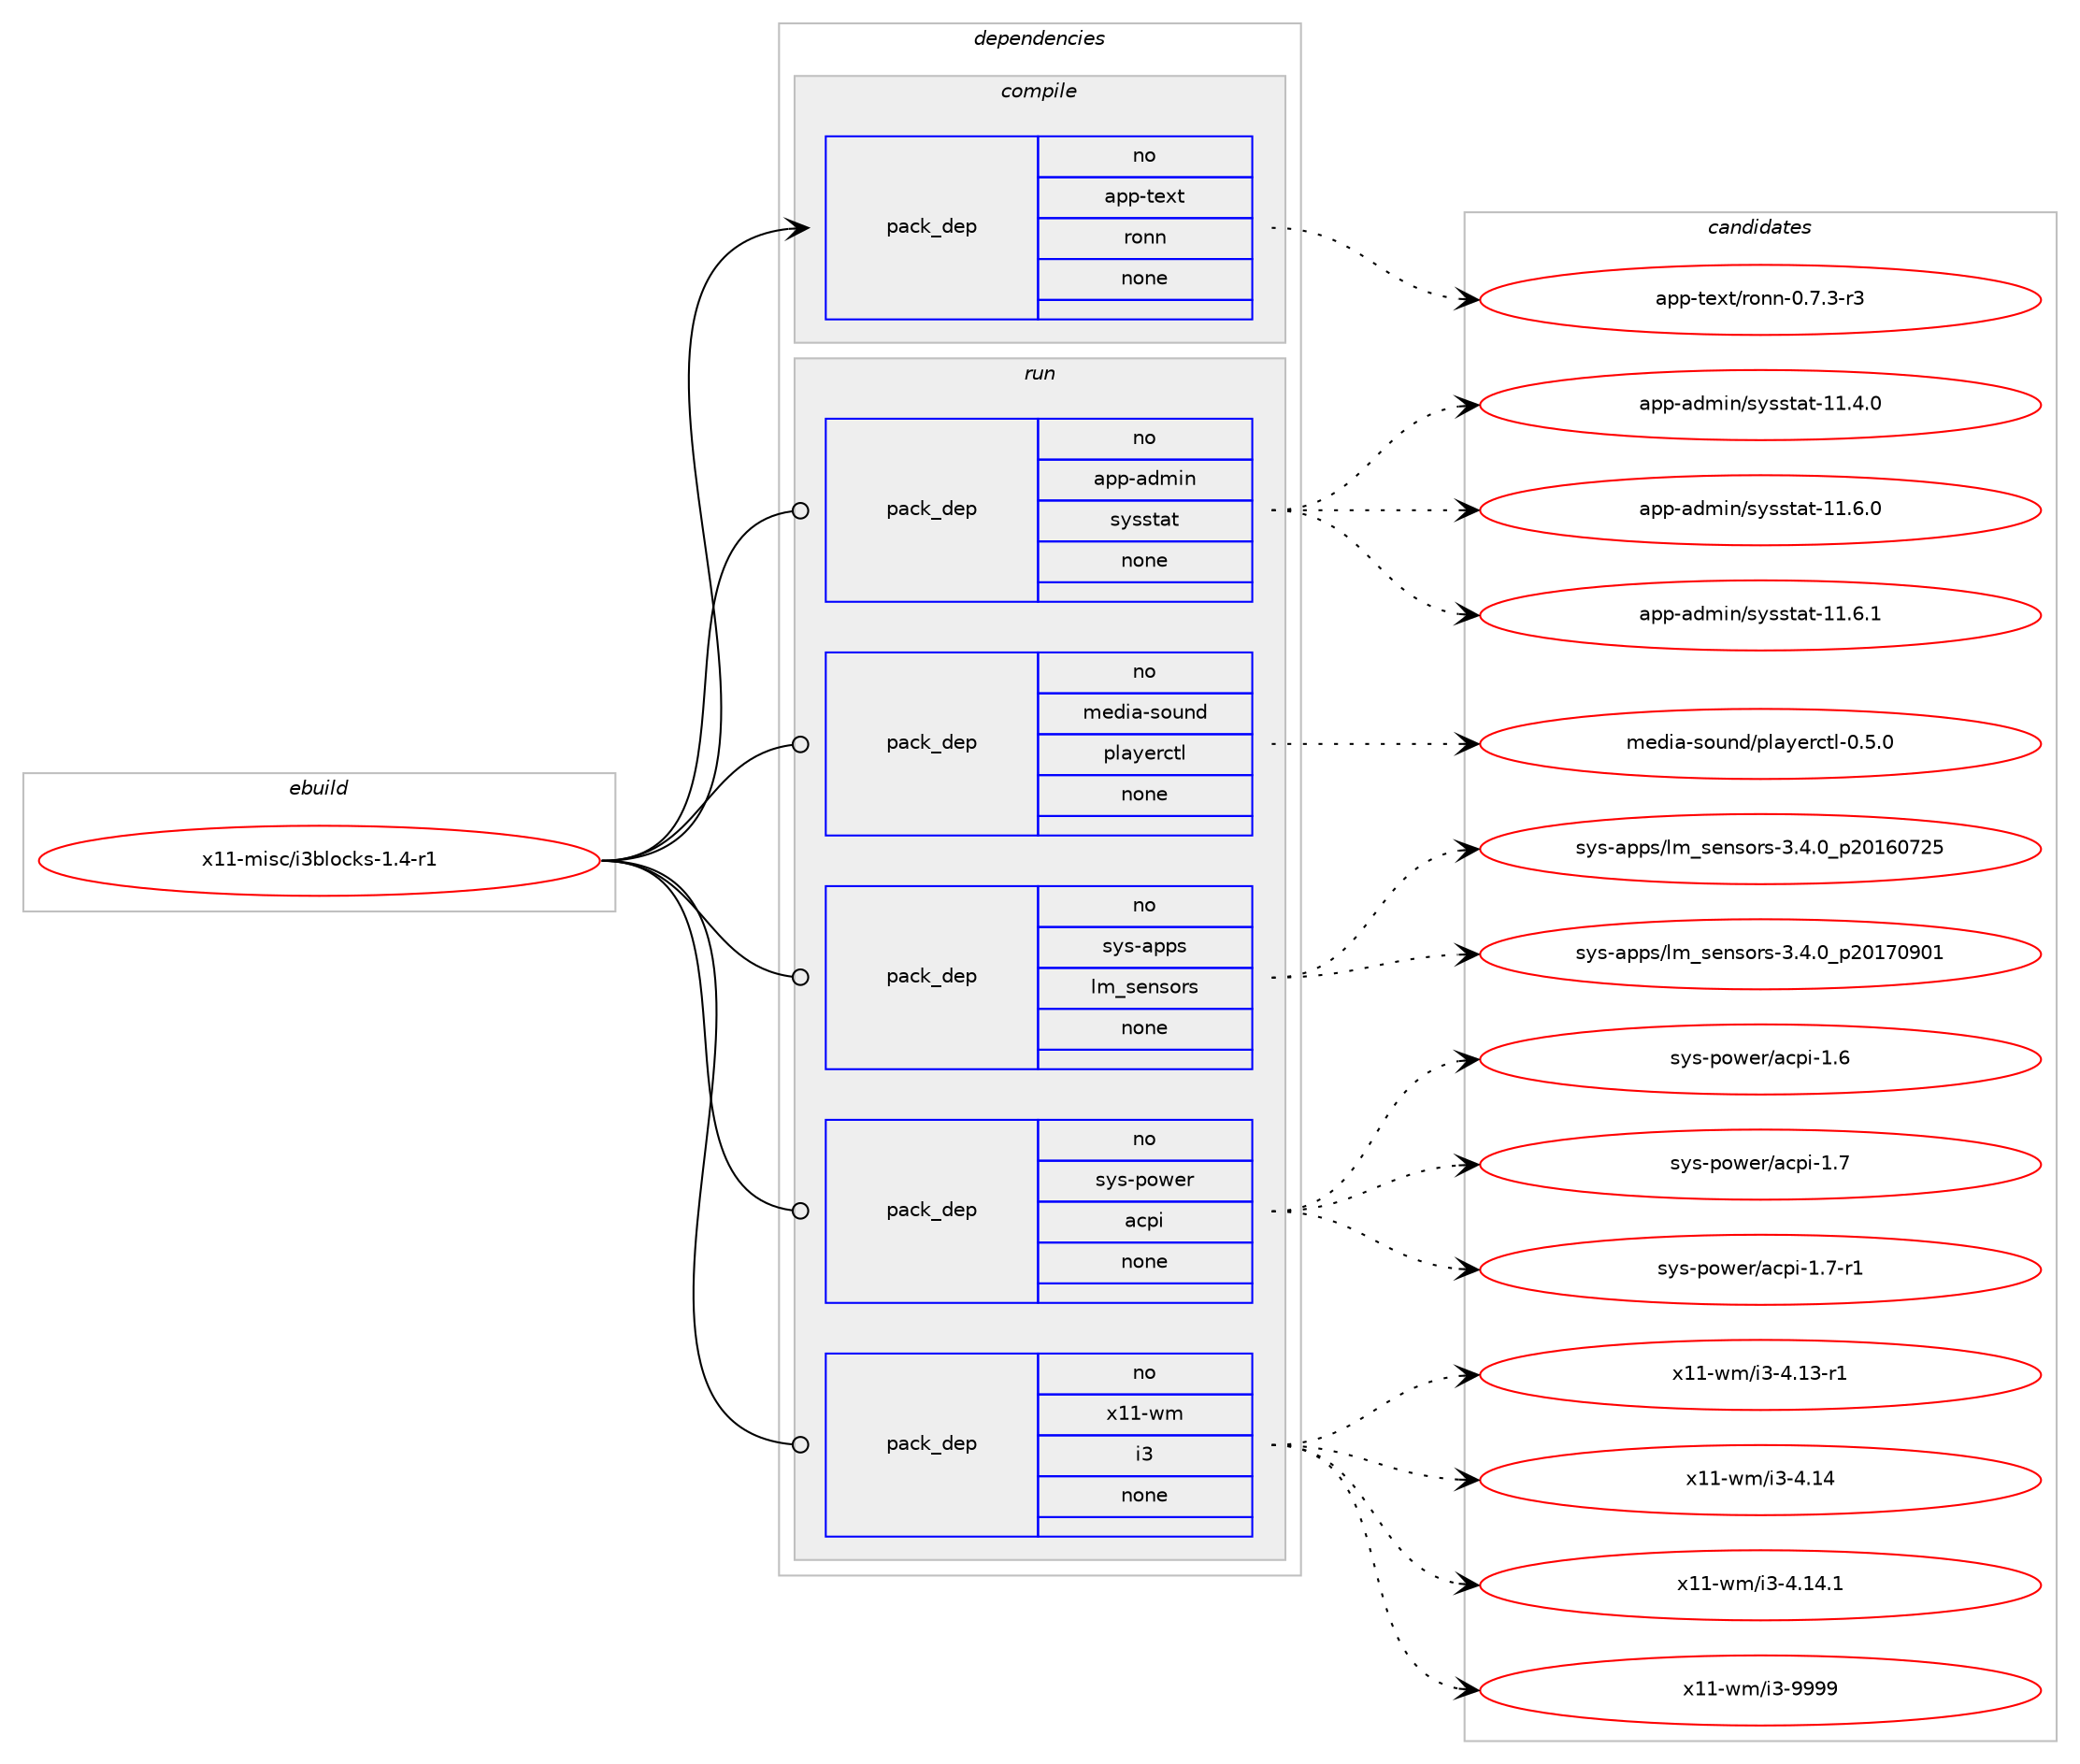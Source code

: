 digraph prolog {

# *************
# Graph options
# *************

newrank=true;
concentrate=true;
compound=true;
graph [rankdir=LR,fontname=Helvetica,fontsize=10,ranksep=1.5];#, ranksep=2.5, nodesep=0.2];
edge  [arrowhead=vee];
node  [fontname=Helvetica,fontsize=10];

# **********
# The ebuild
# **********

subgraph cluster_leftcol {
color=gray;
rank=same;
label=<<i>ebuild</i>>;
id [label="x11-misc/i3blocks-1.4-r1", color=red, width=4, href="../x11-misc/i3blocks-1.4-r1.svg"];
}

# ****************
# The dependencies
# ****************

subgraph cluster_midcol {
color=gray;
label=<<i>dependencies</i>>;
subgraph cluster_compile {
fillcolor="#eeeeee";
style=filled;
label=<<i>compile</i>>;
subgraph pack389490 {
dependency522382 [label=<<TABLE BORDER="0" CELLBORDER="1" CELLSPACING="0" CELLPADDING="4" WIDTH="220"><TR><TD ROWSPAN="6" CELLPADDING="30">pack_dep</TD></TR><TR><TD WIDTH="110">no</TD></TR><TR><TD>app-text</TD></TR><TR><TD>ronn</TD></TR><TR><TD>none</TD></TR><TR><TD></TD></TR></TABLE>>, shape=none, color=blue];
}
id:e -> dependency522382:w [weight=20,style="solid",arrowhead="vee"];
}
subgraph cluster_compileandrun {
fillcolor="#eeeeee";
style=filled;
label=<<i>compile and run</i>>;
}
subgraph cluster_run {
fillcolor="#eeeeee";
style=filled;
label=<<i>run</i>>;
subgraph pack389491 {
dependency522383 [label=<<TABLE BORDER="0" CELLBORDER="1" CELLSPACING="0" CELLPADDING="4" WIDTH="220"><TR><TD ROWSPAN="6" CELLPADDING="30">pack_dep</TD></TR><TR><TD WIDTH="110">no</TD></TR><TR><TD>app-admin</TD></TR><TR><TD>sysstat</TD></TR><TR><TD>none</TD></TR><TR><TD></TD></TR></TABLE>>, shape=none, color=blue];
}
id:e -> dependency522383:w [weight=20,style="solid",arrowhead="odot"];
subgraph pack389492 {
dependency522384 [label=<<TABLE BORDER="0" CELLBORDER="1" CELLSPACING="0" CELLPADDING="4" WIDTH="220"><TR><TD ROWSPAN="6" CELLPADDING="30">pack_dep</TD></TR><TR><TD WIDTH="110">no</TD></TR><TR><TD>media-sound</TD></TR><TR><TD>playerctl</TD></TR><TR><TD>none</TD></TR><TR><TD></TD></TR></TABLE>>, shape=none, color=blue];
}
id:e -> dependency522384:w [weight=20,style="solid",arrowhead="odot"];
subgraph pack389493 {
dependency522385 [label=<<TABLE BORDER="0" CELLBORDER="1" CELLSPACING="0" CELLPADDING="4" WIDTH="220"><TR><TD ROWSPAN="6" CELLPADDING="30">pack_dep</TD></TR><TR><TD WIDTH="110">no</TD></TR><TR><TD>sys-apps</TD></TR><TR><TD>lm_sensors</TD></TR><TR><TD>none</TD></TR><TR><TD></TD></TR></TABLE>>, shape=none, color=blue];
}
id:e -> dependency522385:w [weight=20,style="solid",arrowhead="odot"];
subgraph pack389494 {
dependency522386 [label=<<TABLE BORDER="0" CELLBORDER="1" CELLSPACING="0" CELLPADDING="4" WIDTH="220"><TR><TD ROWSPAN="6" CELLPADDING="30">pack_dep</TD></TR><TR><TD WIDTH="110">no</TD></TR><TR><TD>sys-power</TD></TR><TR><TD>acpi</TD></TR><TR><TD>none</TD></TR><TR><TD></TD></TR></TABLE>>, shape=none, color=blue];
}
id:e -> dependency522386:w [weight=20,style="solid",arrowhead="odot"];
subgraph pack389495 {
dependency522387 [label=<<TABLE BORDER="0" CELLBORDER="1" CELLSPACING="0" CELLPADDING="4" WIDTH="220"><TR><TD ROWSPAN="6" CELLPADDING="30">pack_dep</TD></TR><TR><TD WIDTH="110">no</TD></TR><TR><TD>x11-wm</TD></TR><TR><TD>i3</TD></TR><TR><TD>none</TD></TR><TR><TD></TD></TR></TABLE>>, shape=none, color=blue];
}
id:e -> dependency522387:w [weight=20,style="solid",arrowhead="odot"];
}
}

# **************
# The candidates
# **************

subgraph cluster_choices {
rank=same;
color=gray;
label=<<i>candidates</i>>;

subgraph choice389490 {
color=black;
nodesep=1;
choice9711211245116101120116471141111101104548465546514511451 [label="app-text/ronn-0.7.3-r3", color=red, width=4,href="../app-text/ronn-0.7.3-r3.svg"];
dependency522382:e -> choice9711211245116101120116471141111101104548465546514511451:w [style=dotted,weight="100"];
}
subgraph choice389491 {
color=black;
nodesep=1;
choice971121124597100109105110471151211151151169711645494946524648 [label="app-admin/sysstat-11.4.0", color=red, width=4,href="../app-admin/sysstat-11.4.0.svg"];
choice971121124597100109105110471151211151151169711645494946544648 [label="app-admin/sysstat-11.6.0", color=red, width=4,href="../app-admin/sysstat-11.6.0.svg"];
choice971121124597100109105110471151211151151169711645494946544649 [label="app-admin/sysstat-11.6.1", color=red, width=4,href="../app-admin/sysstat-11.6.1.svg"];
dependency522383:e -> choice971121124597100109105110471151211151151169711645494946524648:w [style=dotted,weight="100"];
dependency522383:e -> choice971121124597100109105110471151211151151169711645494946544648:w [style=dotted,weight="100"];
dependency522383:e -> choice971121124597100109105110471151211151151169711645494946544649:w [style=dotted,weight="100"];
}
subgraph choice389492 {
color=black;
nodesep=1;
choice1091011001059745115111117110100471121089712110111499116108454846534648 [label="media-sound/playerctl-0.5.0", color=red, width=4,href="../media-sound/playerctl-0.5.0.svg"];
dependency522384:e -> choice1091011001059745115111117110100471121089712110111499116108454846534648:w [style=dotted,weight="100"];
}
subgraph choice389493 {
color=black;
nodesep=1;
choice11512111545971121121154710810995115101110115111114115455146524648951125048495448555053 [label="sys-apps/lm_sensors-3.4.0_p20160725", color=red, width=4,href="../sys-apps/lm_sensors-3.4.0_p20160725.svg"];
choice11512111545971121121154710810995115101110115111114115455146524648951125048495548574849 [label="sys-apps/lm_sensors-3.4.0_p20170901", color=red, width=4,href="../sys-apps/lm_sensors-3.4.0_p20170901.svg"];
dependency522385:e -> choice11512111545971121121154710810995115101110115111114115455146524648951125048495448555053:w [style=dotted,weight="100"];
dependency522385:e -> choice11512111545971121121154710810995115101110115111114115455146524648951125048495548574849:w [style=dotted,weight="100"];
}
subgraph choice389494 {
color=black;
nodesep=1;
choice1151211154511211111910111447979911210545494654 [label="sys-power/acpi-1.6", color=red, width=4,href="../sys-power/acpi-1.6.svg"];
choice1151211154511211111910111447979911210545494655 [label="sys-power/acpi-1.7", color=red, width=4,href="../sys-power/acpi-1.7.svg"];
choice11512111545112111119101114479799112105454946554511449 [label="sys-power/acpi-1.7-r1", color=red, width=4,href="../sys-power/acpi-1.7-r1.svg"];
dependency522386:e -> choice1151211154511211111910111447979911210545494654:w [style=dotted,weight="100"];
dependency522386:e -> choice1151211154511211111910111447979911210545494655:w [style=dotted,weight="100"];
dependency522386:e -> choice11512111545112111119101114479799112105454946554511449:w [style=dotted,weight="100"];
}
subgraph choice389495 {
color=black;
nodesep=1;
choice120494945119109471055145524649514511449 [label="x11-wm/i3-4.13-r1", color=red, width=4,href="../x11-wm/i3-4.13-r1.svg"];
choice12049494511910947105514552464952 [label="x11-wm/i3-4.14", color=red, width=4,href="../x11-wm/i3-4.14.svg"];
choice120494945119109471055145524649524649 [label="x11-wm/i3-4.14.1", color=red, width=4,href="../x11-wm/i3-4.14.1.svg"];
choice12049494511910947105514557575757 [label="x11-wm/i3-9999", color=red, width=4,href="../x11-wm/i3-9999.svg"];
dependency522387:e -> choice120494945119109471055145524649514511449:w [style=dotted,weight="100"];
dependency522387:e -> choice12049494511910947105514552464952:w [style=dotted,weight="100"];
dependency522387:e -> choice120494945119109471055145524649524649:w [style=dotted,weight="100"];
dependency522387:e -> choice12049494511910947105514557575757:w [style=dotted,weight="100"];
}
}

}
